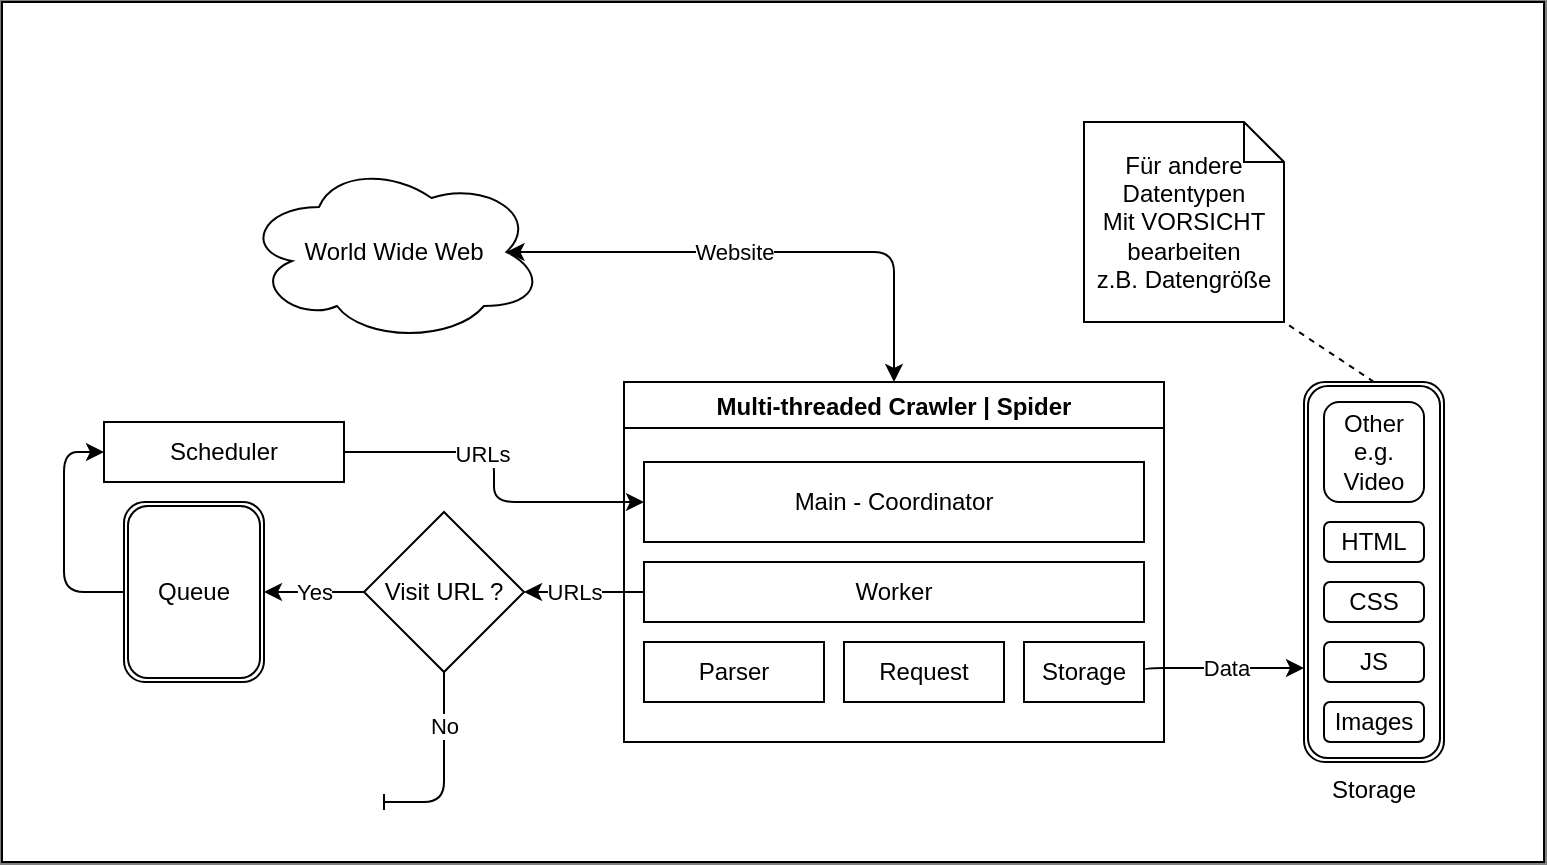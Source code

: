 <mxfile>
    <diagram id="ZSHq0pJPqs6ZMsepr9IL" name="Seite-1">
        <mxGraphModel dx="1025" dy="1079" grid="1" gridSize="10" guides="1" tooltips="1" connect="1" arrows="1" fold="1" page="1" pageScale="1" pageWidth="50" pageHeight="50" background="#808080" math="0" shadow="0">
            <root>
                <mxCell id="0"/>
                <mxCell id="1" parent="0"/>
                <mxCell id="28" value="" style="rounded=0;whiteSpace=wrap;html=1;" parent="1" vertex="1">
                    <mxGeometry x="9" y="10" width="771" height="430" as="geometry"/>
                </mxCell>
                <mxCell id="2" value="World Wide Web" style="ellipse;shape=cloud;whiteSpace=wrap;html=1;" parent="1" vertex="1">
                    <mxGeometry x="130" y="90" width="150" height="90" as="geometry"/>
                </mxCell>
                <mxCell id="6" value="Scheduler" style="rounded=0;whiteSpace=wrap;html=1;" parent="1" vertex="1">
                    <mxGeometry x="60" y="220" width="120" height="30" as="geometry"/>
                </mxCell>
                <mxCell id="7" value="Queue" style="shape=ext;double=1;rounded=1;whiteSpace=wrap;html=1;" parent="1" vertex="1">
                    <mxGeometry x="70" y="260" width="70" height="90" as="geometry"/>
                </mxCell>
                <mxCell id="39" style="edgeStyle=none;html=1;exitX=0.5;exitY=0;exitDx=0;exitDy=0;entryX=1;entryY=1;entryDx=0;entryDy=0;entryPerimeter=0;dashed=1;endArrow=none;endFill=0;" parent="1" source="8" target="38" edge="1">
                    <mxGeometry relative="1" as="geometry"/>
                </mxCell>
                <mxCell id="11" value="" style="edgeStyle=elbowEdgeStyle;elbow=vertical;endArrow=classic;html=1;exitX=0;exitY=0.5;exitDx=0;exitDy=0;entryX=0;entryY=0.5;entryDx=0;entryDy=0;" parent="1" source="7" target="6" edge="1">
                    <mxGeometry width="50" height="50" relative="1" as="geometry">
                        <mxPoint x="-30" y="470" as="sourcePoint"/>
                        <mxPoint x="20" y="420" as="targetPoint"/>
                        <Array as="points">
                            <mxPoint x="40" y="430"/>
                        </Array>
                    </mxGeometry>
                </mxCell>
                <mxCell id="12" value="Multi-threaded Crawler | Spider" style="swimlane;" parent="1" vertex="1">
                    <mxGeometry x="320" y="200" width="270" height="180" as="geometry">
                        <mxRectangle x="290" y="210" width="160" height="23" as="alternateBounds"/>
                    </mxGeometry>
                </mxCell>
                <mxCell id="21" value="Main - Coordinator" style="rounded=0;whiteSpace=wrap;html=1;" parent="12" vertex="1">
                    <mxGeometry x="10" y="40" width="250" height="40" as="geometry"/>
                </mxCell>
                <mxCell id="22" value="Worker" style="rounded=0;whiteSpace=wrap;html=1;" parent="12" vertex="1">
                    <mxGeometry x="10" y="90" width="250" height="30" as="geometry"/>
                </mxCell>
                <mxCell id="23" value="Storage" style="rounded=0;whiteSpace=wrap;html=1;" parent="12" vertex="1">
                    <mxGeometry x="200" y="130" width="60" height="30" as="geometry"/>
                </mxCell>
                <mxCell id="24" value="Parser" style="rounded=0;whiteSpace=wrap;html=1;" parent="12" vertex="1">
                    <mxGeometry x="10" y="130" width="90" height="30" as="geometry"/>
                </mxCell>
                <mxCell id="25" value="Request" style="rounded=0;whiteSpace=wrap;html=1;" parent="12" vertex="1">
                    <mxGeometry x="110" y="130" width="80" height="30" as="geometry"/>
                </mxCell>
                <mxCell id="13" value="" style="edgeStyle=elbowEdgeStyle;elbow=vertical;endArrow=classic;html=1;entryX=0.5;entryY=0;entryDx=0;entryDy=0;exitX=0.875;exitY=0.5;exitDx=0;exitDy=0;exitPerimeter=0;startArrow=classic;startFill=1;" parent="1" source="2" target="12" edge="1">
                    <mxGeometry width="50" height="50" relative="1" as="geometry">
                        <mxPoint x="510" y="300" as="sourcePoint"/>
                        <mxPoint x="560" y="250" as="targetPoint"/>
                        <Array as="points">
                            <mxPoint x="360" y="135"/>
                        </Array>
                    </mxGeometry>
                </mxCell>
                <mxCell id="20" value="Website" style="edgeLabel;html=1;align=center;verticalAlign=middle;resizable=0;points=[];" parent="13" vertex="1" connectable="0">
                    <mxGeometry x="0.355" relative="1" as="geometry">
                        <mxPoint x="-62" as="offset"/>
                    </mxGeometry>
                </mxCell>
                <mxCell id="14" value="" style="edgeStyle=elbowEdgeStyle;elbow=vertical;endArrow=classic;html=1;exitX=1;exitY=0.5;exitDx=0;exitDy=0;entryX=0;entryY=0.75;entryDx=0;entryDy=0;" parent="1" source="23" target="8" edge="1">
                    <mxGeometry width="50" height="50" relative="1" as="geometry">
                        <mxPoint x="570" y="380" as="sourcePoint"/>
                        <mxPoint x="695" y="310" as="targetPoint"/>
                        <Array as="points">
                            <mxPoint x="630" y="343"/>
                        </Array>
                    </mxGeometry>
                </mxCell>
                <mxCell id="19" value="Data" style="edgeLabel;html=1;align=center;verticalAlign=middle;resizable=0;points=[];" parent="14" vertex="1" connectable="0">
                    <mxGeometry x="-0.222" y="1" relative="1" as="geometry">
                        <mxPoint x="11" y="1" as="offset"/>
                    </mxGeometry>
                </mxCell>
                <mxCell id="15" value="" style="edgeStyle=elbowEdgeStyle;elbow=horizontal;endArrow=classic;html=1;exitX=0;exitY=0.5;exitDx=0;exitDy=0;entryX=1;entryY=0.5;entryDx=0;entryDy=0;" parent="1" source="22" target="42" edge="1">
                    <mxGeometry width="50" height="50" relative="1" as="geometry">
                        <mxPoint x="300" y="480" as="sourcePoint"/>
                        <mxPoint x="240" y="305" as="targetPoint"/>
                    </mxGeometry>
                </mxCell>
                <mxCell id="17" value="URLs" style="edgeLabel;html=1;align=center;verticalAlign=middle;resizable=0;points=[];" parent="15" vertex="1" connectable="0">
                    <mxGeometry x="0.175" relative="1" as="geometry">
                        <mxPoint as="offset"/>
                    </mxGeometry>
                </mxCell>
                <mxCell id="16" value="" style="edgeStyle=elbowEdgeStyle;elbow=horizontal;endArrow=classic;html=1;exitX=1;exitY=0.5;exitDx=0;exitDy=0;entryX=0;entryY=0.5;entryDx=0;entryDy=0;" parent="1" source="6" target="21" edge="1">
                    <mxGeometry width="50" height="50" relative="1" as="geometry">
                        <mxPoint x="280" y="390" as="sourcePoint"/>
                        <mxPoint x="280" y="380" as="targetPoint"/>
                    </mxGeometry>
                </mxCell>
                <mxCell id="18" value="URLs" style="edgeLabel;html=1;align=center;verticalAlign=middle;resizable=0;points=[];" parent="16" vertex="1" connectable="0">
                    <mxGeometry x="-0.212" y="-1" relative="1" as="geometry">
                        <mxPoint as="offset"/>
                    </mxGeometry>
                </mxCell>
                <mxCell id="38" value="Für andere Datentypen&lt;br&gt;Mit VORSICHT bearbeiten&lt;br&gt;z.B. Datengröße" style="shape=note;size=20;whiteSpace=wrap;html=1;" parent="1" vertex="1">
                    <mxGeometry x="550" y="70" width="100" height="100" as="geometry"/>
                </mxCell>
                <mxCell id="41" value="" style="group" vertex="1" connectable="0" parent="1">
                    <mxGeometry x="660" y="200" width="70" height="190" as="geometry"/>
                </mxCell>
                <mxCell id="8" value="Storage" style="shape=ext;double=1;rounded=1;whiteSpace=wrap;html=1;labelPosition=center;verticalLabelPosition=bottom;align=center;verticalAlign=top;" parent="41" vertex="1">
                    <mxGeometry width="70" height="190" as="geometry"/>
                </mxCell>
                <mxCell id="40" value="" style="group" vertex="1" connectable="0" parent="41">
                    <mxGeometry x="10" y="10" width="50" height="170" as="geometry"/>
                </mxCell>
                <mxCell id="29" value="HTML" style="rounded=1;whiteSpace=wrap;html=1;" parent="40" vertex="1">
                    <mxGeometry y="60" width="50" height="20" as="geometry"/>
                </mxCell>
                <mxCell id="30" value="CSS" style="rounded=1;whiteSpace=wrap;html=1;" parent="40" vertex="1">
                    <mxGeometry y="90" width="50" height="20" as="geometry"/>
                </mxCell>
                <mxCell id="31" value="JS" style="rounded=1;whiteSpace=wrap;html=1;" parent="40" vertex="1">
                    <mxGeometry y="120" width="50" height="20" as="geometry"/>
                </mxCell>
                <mxCell id="32" value="Images" style="rounded=1;whiteSpace=wrap;html=1;" parent="40" vertex="1">
                    <mxGeometry y="150" width="50" height="20" as="geometry"/>
                </mxCell>
                <mxCell id="33" value="Other&lt;br&gt;e.g. Video" style="rounded=1;whiteSpace=wrap;html=1;" parent="40" vertex="1">
                    <mxGeometry width="50" height="50" as="geometry"/>
                </mxCell>
                <mxCell id="42" value="Visit URL ?" style="rhombus;whiteSpace=wrap;html=1;" vertex="1" parent="1">
                    <mxGeometry x="190" y="265" width="80" height="80" as="geometry"/>
                </mxCell>
                <mxCell id="43" value="Yes" style="edgeStyle=elbowEdgeStyle;elbow=vertical;endArrow=classic;html=1;exitX=0;exitY=0.5;exitDx=0;exitDy=0;entryX=1;entryY=0.5;entryDx=0;entryDy=0;" edge="1" parent="1" source="42" target="7">
                    <mxGeometry width="50" height="50" relative="1" as="geometry">
                        <mxPoint x="80" y="315" as="sourcePoint"/>
                        <mxPoint x="70" y="245" as="targetPoint"/>
                        <Array as="points"/>
                    </mxGeometry>
                </mxCell>
                <mxCell id="44" value="No" style="edgeStyle=elbowEdgeStyle;elbow=vertical;endArrow=baseDash;html=1;exitX=0.5;exitY=1;exitDx=0;exitDy=0;strokeColor=default;endFill=0;" edge="1" parent="1" source="42">
                    <mxGeometry x="-0.44" width="50" height="50" relative="1" as="geometry">
                        <mxPoint x="200" y="315" as="sourcePoint"/>
                        <mxPoint x="200" y="410" as="targetPoint"/>
                        <Array as="points">
                            <mxPoint x="230" y="410"/>
                        </Array>
                        <mxPoint as="offset"/>
                    </mxGeometry>
                </mxCell>
            </root>
        </mxGraphModel>
    </diagram>
</mxfile>
